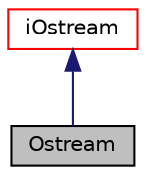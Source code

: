 digraph "Ostream"
{
 // LATEX_PDF_SIZE
  edge [fontname="Helvetica",fontsize="10",labelfontname="Helvetica",labelfontsize="10"];
  node [fontname="Helvetica",fontsize="10",shape=record];
  Node1 [label="Ostream",height=0.2,width=0.4,color="black", fillcolor="grey75", style="filled", fontcolor="black",tooltip="Standard output stream for BINARY and ASCII formats."];
  Node2 -> Node1 [dir="back",color="midnightblue",fontsize="10",style="solid",fontname="Helvetica"];
  Node2 [label="iOstream",height=0.2,width=0.4,color="red", fillcolor="white", style="filled",URL="$classpFlow_1_1iOstream.html",tooltip="Interface class for any output stream."];
}
